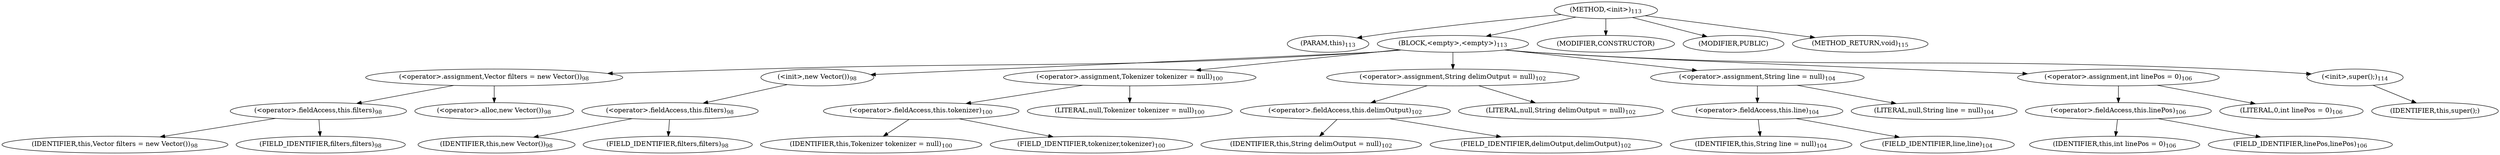 digraph "&lt;init&gt;" {  
"183" [label = <(METHOD,&lt;init&gt;)<SUB>113</SUB>> ]
"6" [label = <(PARAM,this)<SUB>113</SUB>> ]
"184" [label = <(BLOCK,&lt;empty&gt;,&lt;empty&gt;)<SUB>113</SUB>> ]
"185" [label = <(&lt;operator&gt;.assignment,Vector filters = new Vector())<SUB>98</SUB>> ]
"186" [label = <(&lt;operator&gt;.fieldAccess,this.filters)<SUB>98</SUB>> ]
"187" [label = <(IDENTIFIER,this,Vector filters = new Vector())<SUB>98</SUB>> ]
"188" [label = <(FIELD_IDENTIFIER,filters,filters)<SUB>98</SUB>> ]
"189" [label = <(&lt;operator&gt;.alloc,new Vector())<SUB>98</SUB>> ]
"190" [label = <(&lt;init&gt;,new Vector())<SUB>98</SUB>> ]
"191" [label = <(&lt;operator&gt;.fieldAccess,this.filters)<SUB>98</SUB>> ]
"192" [label = <(IDENTIFIER,this,new Vector())<SUB>98</SUB>> ]
"193" [label = <(FIELD_IDENTIFIER,filters,filters)<SUB>98</SUB>> ]
"194" [label = <(&lt;operator&gt;.assignment,Tokenizer tokenizer = null)<SUB>100</SUB>> ]
"195" [label = <(&lt;operator&gt;.fieldAccess,this.tokenizer)<SUB>100</SUB>> ]
"196" [label = <(IDENTIFIER,this,Tokenizer tokenizer = null)<SUB>100</SUB>> ]
"197" [label = <(FIELD_IDENTIFIER,tokenizer,tokenizer)<SUB>100</SUB>> ]
"198" [label = <(LITERAL,null,Tokenizer tokenizer = null)<SUB>100</SUB>> ]
"199" [label = <(&lt;operator&gt;.assignment,String delimOutput = null)<SUB>102</SUB>> ]
"200" [label = <(&lt;operator&gt;.fieldAccess,this.delimOutput)<SUB>102</SUB>> ]
"201" [label = <(IDENTIFIER,this,String delimOutput = null)<SUB>102</SUB>> ]
"202" [label = <(FIELD_IDENTIFIER,delimOutput,delimOutput)<SUB>102</SUB>> ]
"203" [label = <(LITERAL,null,String delimOutput = null)<SUB>102</SUB>> ]
"204" [label = <(&lt;operator&gt;.assignment,String line = null)<SUB>104</SUB>> ]
"205" [label = <(&lt;operator&gt;.fieldAccess,this.line)<SUB>104</SUB>> ]
"206" [label = <(IDENTIFIER,this,String line = null)<SUB>104</SUB>> ]
"207" [label = <(FIELD_IDENTIFIER,line,line)<SUB>104</SUB>> ]
"208" [label = <(LITERAL,null,String line = null)<SUB>104</SUB>> ]
"209" [label = <(&lt;operator&gt;.assignment,int linePos = 0)<SUB>106</SUB>> ]
"210" [label = <(&lt;operator&gt;.fieldAccess,this.linePos)<SUB>106</SUB>> ]
"211" [label = <(IDENTIFIER,this,int linePos = 0)<SUB>106</SUB>> ]
"212" [label = <(FIELD_IDENTIFIER,linePos,linePos)<SUB>106</SUB>> ]
"213" [label = <(LITERAL,0,int linePos = 0)<SUB>106</SUB>> ]
"214" [label = <(&lt;init&gt;,super();)<SUB>114</SUB>> ]
"5" [label = <(IDENTIFIER,this,super();)> ]
"215" [label = <(MODIFIER,CONSTRUCTOR)> ]
"216" [label = <(MODIFIER,PUBLIC)> ]
"217" [label = <(METHOD_RETURN,void)<SUB>115</SUB>> ]
  "183" -> "6" 
  "183" -> "184" 
  "183" -> "215" 
  "183" -> "216" 
  "183" -> "217" 
  "184" -> "185" 
  "184" -> "190" 
  "184" -> "194" 
  "184" -> "199" 
  "184" -> "204" 
  "184" -> "209" 
  "184" -> "214" 
  "185" -> "186" 
  "185" -> "189" 
  "186" -> "187" 
  "186" -> "188" 
  "190" -> "191" 
  "191" -> "192" 
  "191" -> "193" 
  "194" -> "195" 
  "194" -> "198" 
  "195" -> "196" 
  "195" -> "197" 
  "199" -> "200" 
  "199" -> "203" 
  "200" -> "201" 
  "200" -> "202" 
  "204" -> "205" 
  "204" -> "208" 
  "205" -> "206" 
  "205" -> "207" 
  "209" -> "210" 
  "209" -> "213" 
  "210" -> "211" 
  "210" -> "212" 
  "214" -> "5" 
}
